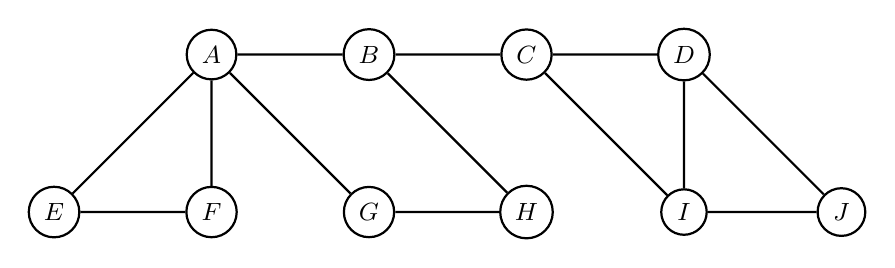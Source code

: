\begin{tikzpicture}[style=thick,scale=2]
\tikzstyle{vertex}=[draw, circle, fill=white, minimum size=4mm]
\small
\node[vertex] (A) at (1, 1) {$A$};
\node[vertex] (B) at (2, 1) {$B$};
\node[vertex] (C) at (3, 1) {$C$};
\node[vertex] (D) at (4, 1) {$D$};
\node[vertex] (E) at (0, 0) {$E$};
\node[vertex] (F) at (1, 0) {$F$};
\node[vertex] (G) at (2, 0) {$G$};
\node[vertex] (H) at (3, 0) {$H$};
\node[vertex] (I) at (4, 0) {$I$};
\node[vertex] (J) at (5, 0) {$J$};

\draw (C) -- (B) -- (A) -- (E) -- (F) -- (A) -- (G) -- (H) -- (B);
\draw (D) -- (J) -- (I) -- (D) -- (C) -- (I);
\end{tikzpicture}
